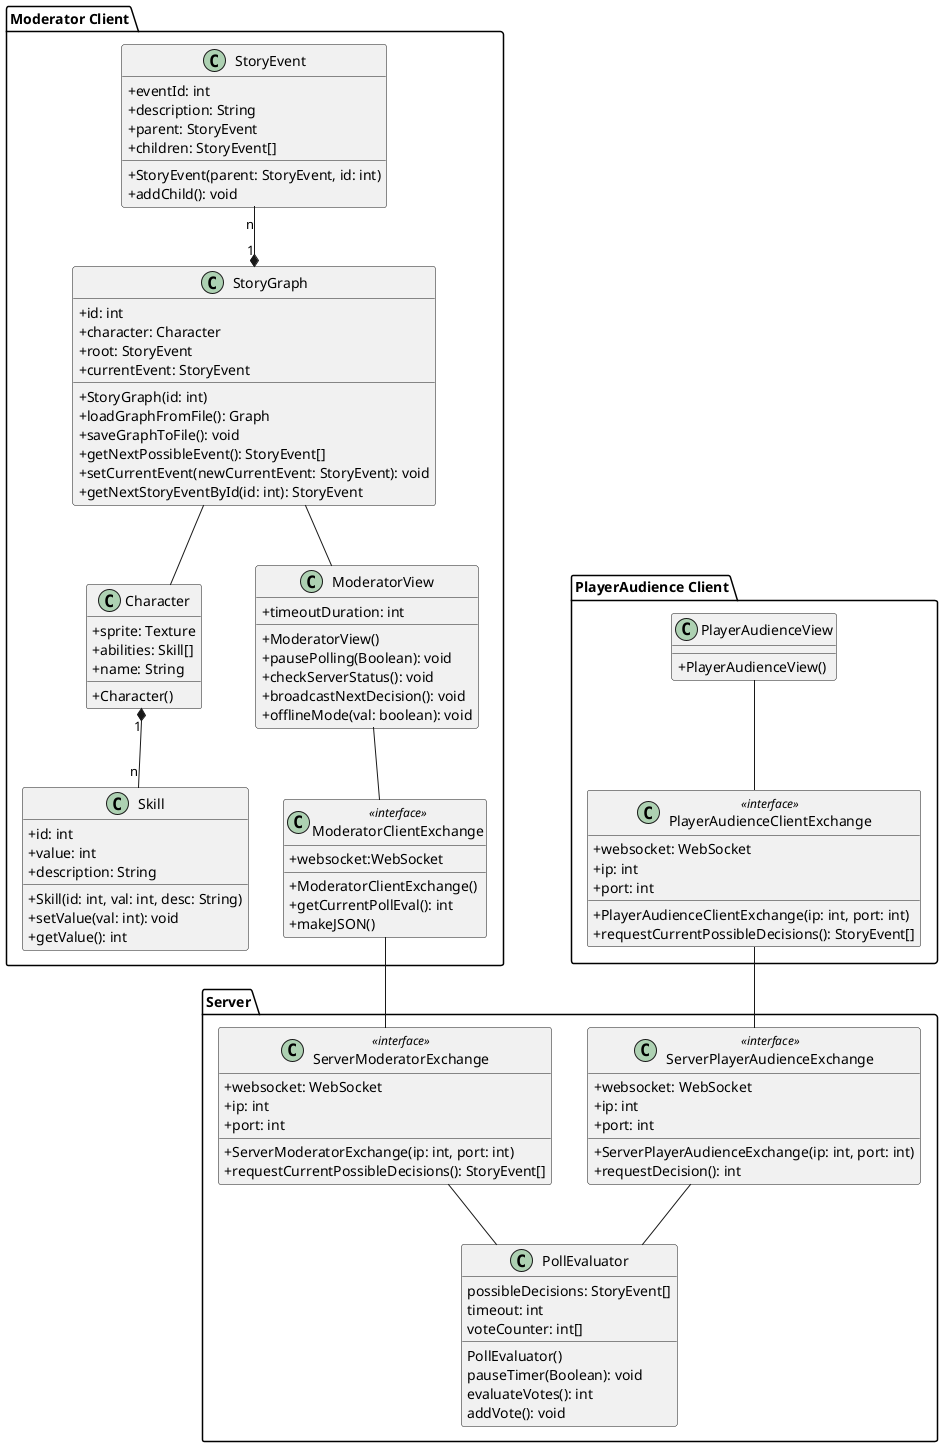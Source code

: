 @startuml

skinparam classAttributeIconSize 0

package "Moderator Client" {

  class StoryEvent {
    {field} +eventId: int
    {field} +description: String
    {field} +parent: StoryEvent
    {field} +children: StoryEvent[]
    {method} +StoryEvent(parent: StoryEvent, id: int)
    {method} +addChild(): void
  }

  class StoryGraph {
    {field} +id: int
    {field} +character: Character
    {field} +root: StoryEvent
    {field} +currentEvent: StoryEvent
    {method} +StoryGraph(id: int)
    {method} +loadGraphFromFile(): Graph
    {method} +saveGraphToFile(): void
    {method} +getNextPossibleEvent(): StoryEvent[]
    {method} +setCurrentEvent(newCurrentEvent: StoryEvent): void
    {method} +getNextStoryEventById(id: int): StoryEvent
  }

  class Skill {
    {field} +id: int
    {field} +value: int
    {field} +description: String
    {method} + Skill(id: int, val: int, desc: String)
    {method} + setValue(val: int): void
    {method} + getValue(): int
  }

  class Character {
    {field} +sprite: Texture
    {field} +abilities: Skill[]
    {field} +name: String
    {method} +Character()
  }

  class "ModeratorView" as mf {
    {field} +timeoutDuration: int
    {method} +ModeratorView()
    {method} +pausePolling(Boolean): void
    {method} +checkServerStatus(): void
    {method} +broadcastNextDecision(): void
    {method} +offlineMode(val: boolean): void
  }


  class "ModeratorClientExchange" as mcei <<interface>>{
    {field} +websocket:WebSocket
    {method} +ModeratorClientExchange()
    {method} +getCurrentPollEval(): int
    {method} +makeJSON()
  }
}

package "Server" {

  class "ServerModeratorExchange" as smei <<interface>>{
    {field} +websocket: WebSocket
    {field} +ip: int
    {field} +port: int
    {method} +ServerModeratorExchange(ip: int, port: int)
    {method} +requestCurrentPossibleDecisions(): StoryEvent[]
  }

  class "ServerPlayerAudienceExchange" as spaei <<interface>>{
    {field} +websocket: WebSocket
    {field} +ip: int
    {field} +port: int
    {method} +ServerPlayerAudienceExchange(ip: int, port: int)
    {method} +requestDecision(): int
  }

  class "PollEvaluator" as pe {

    {field} possibleDecisions: StoryEvent[]
    {field} timeout: int
    {field} voteCounter: int[]
    {method} PollEvaluator()
    {method} pauseTimer(Boolean): void
    {method} evaluateVotes(): int
    {method} addVote(): void
  }
}


package "PlayerAudience Client"{

  class "PlayerAudienceClientExchange" as pacei <<interface>>{
    {field} +websocket: WebSocket
    {field} +ip: int
    {field} +port: int
    {method} +PlayerAudienceClientExchange(ip: int, port: int)
    {method} +requestCurrentPossibleDecisions(): StoryEvent[]
  }

  class "PlayerAudienceView" as pav {
    {method} +PlayerAudienceView()
  }
}

StoryEvent "n" --* "1" StoryGraph
StoryGraph -- mf
StoryGraph -- Character
Character "1" *-- "n" Skill
mf -- mcei
smei -- pe
spaei -- pe
pacei -up- pav
mcei -- smei
pacei -- spaei
@enduml